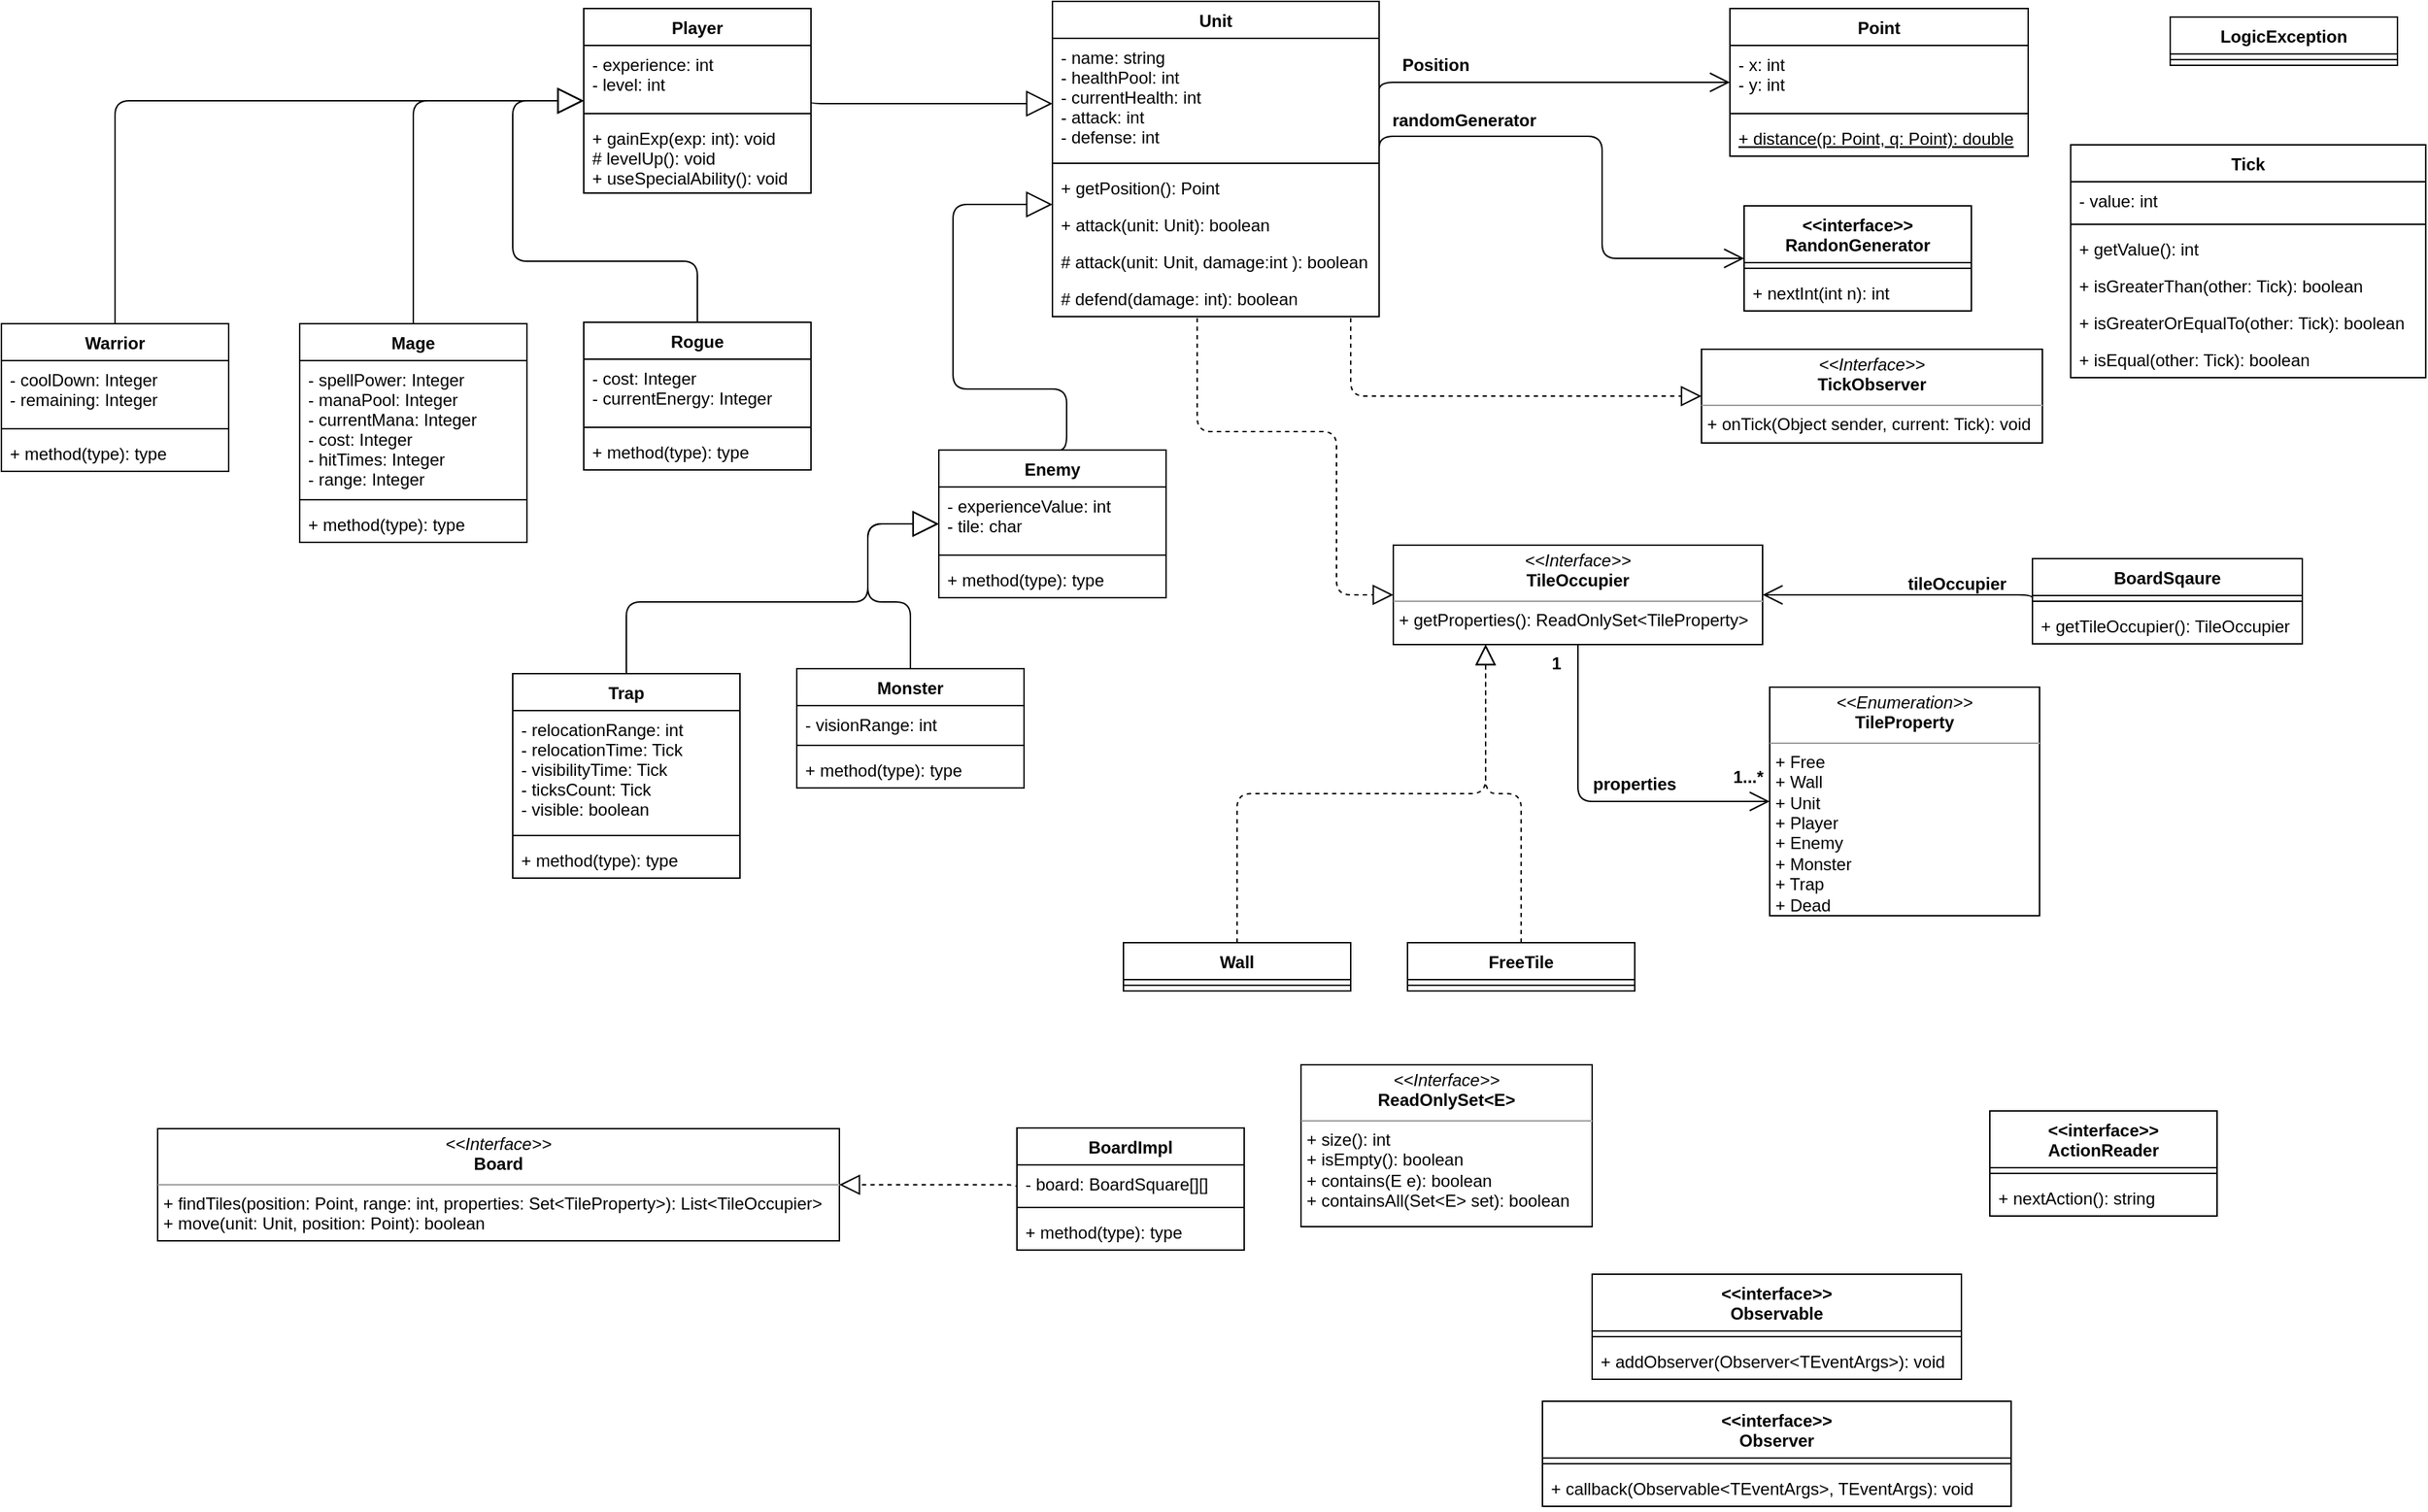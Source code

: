 <mxfile version="10.6.7" type="device"><diagram id="iCFrL1C1Wzxt1T6aI5Oe" name="Page-1"><mxGraphModel dx="1010" dy="501" grid="1" gridSize="10" guides="1" tooltips="1" connect="1" arrows="1" fold="1" page="1" pageScale="1" pageWidth="1654" pageHeight="1169" math="0" shadow="0"><root><mxCell id="0"/><mxCell id="1" parent="0"/><mxCell id="L_ck3ojYHSM4vewzUMP9-1" value="Player" style="swimlane;fontStyle=1;align=center;verticalAlign=top;childLayout=stackLayout;horizontal=1;startSize=26;horizontalStack=0;resizeParent=1;resizeParentMax=0;resizeLast=0;collapsible=1;marginBottom=0;" parent="1" vertex="1"><mxGeometry x="470" y="32" width="160" height="130" as="geometry"/></mxCell><mxCell id="L_ck3ojYHSM4vewzUMP9-2" value="- experience: int&#10;- level: int&#10;" style="text;strokeColor=none;fillColor=none;align=left;verticalAlign=top;spacingLeft=4;spacingRight=4;overflow=hidden;rotatable=0;points=[[0,0.5],[1,0.5]];portConstraint=eastwest;" parent="L_ck3ojYHSM4vewzUMP9-1" vertex="1"><mxGeometry y="26" width="160" height="44" as="geometry"/></mxCell><mxCell id="L_ck3ojYHSM4vewzUMP9-3" value="" style="line;strokeWidth=1;fillColor=none;align=left;verticalAlign=middle;spacingTop=-1;spacingLeft=3;spacingRight=3;rotatable=0;labelPosition=right;points=[];portConstraint=eastwest;" parent="L_ck3ojYHSM4vewzUMP9-1" vertex="1"><mxGeometry y="70" width="160" height="8" as="geometry"/></mxCell><mxCell id="L_ck3ojYHSM4vewzUMP9-4" value="+ gainExp(exp: int): void&#10;# levelUp(): void&#10;+ useSpecialAbility(): void&#10;" style="text;strokeColor=none;fillColor=none;align=left;verticalAlign=top;spacingLeft=4;spacingRight=4;overflow=hidden;rotatable=0;points=[[0,0.5],[1,0.5]];portConstraint=eastwest;" parent="L_ck3ojYHSM4vewzUMP9-1" vertex="1"><mxGeometry y="78" width="160" height="52" as="geometry"/></mxCell><mxCell id="L_ck3ojYHSM4vewzUMP9-5" value="Rogue" style="swimlane;fontStyle=1;align=center;verticalAlign=top;childLayout=stackLayout;horizontal=1;startSize=26;horizontalStack=0;resizeParent=1;resizeParentMax=0;resizeLast=0;collapsible=1;marginBottom=0;" parent="1" vertex="1"><mxGeometry x="470" y="253" width="160" height="104" as="geometry"/></mxCell><mxCell id="L_ck3ojYHSM4vewzUMP9-6" value="- cost: Integer&#10;- currentEnergy: Integer&#10;" style="text;strokeColor=none;fillColor=none;align=left;verticalAlign=top;spacingLeft=4;spacingRight=4;overflow=hidden;rotatable=0;points=[[0,0.5],[1,0.5]];portConstraint=eastwest;" parent="L_ck3ojYHSM4vewzUMP9-5" vertex="1"><mxGeometry y="26" width="160" height="44" as="geometry"/></mxCell><mxCell id="L_ck3ojYHSM4vewzUMP9-7" value="" style="line;strokeWidth=1;fillColor=none;align=left;verticalAlign=middle;spacingTop=-1;spacingLeft=3;spacingRight=3;rotatable=0;labelPosition=right;points=[];portConstraint=eastwest;" parent="L_ck3ojYHSM4vewzUMP9-5" vertex="1"><mxGeometry y="70" width="160" height="8" as="geometry"/></mxCell><mxCell id="L_ck3ojYHSM4vewzUMP9-8" value="+ method(type): type" style="text;strokeColor=none;fillColor=none;align=left;verticalAlign=top;spacingLeft=4;spacingRight=4;overflow=hidden;rotatable=0;points=[[0,0.5],[1,0.5]];portConstraint=eastwest;" parent="L_ck3ojYHSM4vewzUMP9-5" vertex="1"><mxGeometry y="78" width="160" height="26" as="geometry"/></mxCell><mxCell id="L_ck3ojYHSM4vewzUMP9-9" value="Mage" style="swimlane;fontStyle=1;align=center;verticalAlign=top;childLayout=stackLayout;horizontal=1;startSize=26;horizontalStack=0;resizeParent=1;resizeParentMax=0;resizeLast=0;collapsible=1;marginBottom=0;" parent="1" vertex="1"><mxGeometry x="270" y="254" width="160" height="154" as="geometry"/></mxCell><mxCell id="L_ck3ojYHSM4vewzUMP9-10" value="- spellPower: Integer&#10;- manaPool: Integer&#10;- currentMana: Integer&#10;- cost: Integer&#10;- hitTimes: Integer&#10;- range: Integer&#10;" style="text;strokeColor=none;fillColor=none;align=left;verticalAlign=top;spacingLeft=4;spacingRight=4;overflow=hidden;rotatable=0;points=[[0,0.5],[1,0.5]];portConstraint=eastwest;" parent="L_ck3ojYHSM4vewzUMP9-9" vertex="1"><mxGeometry y="26" width="160" height="94" as="geometry"/></mxCell><mxCell id="L_ck3ojYHSM4vewzUMP9-11" value="" style="line;strokeWidth=1;fillColor=none;align=left;verticalAlign=middle;spacingTop=-1;spacingLeft=3;spacingRight=3;rotatable=0;labelPosition=right;points=[];portConstraint=eastwest;" parent="L_ck3ojYHSM4vewzUMP9-9" vertex="1"><mxGeometry y="120" width="160" height="8" as="geometry"/></mxCell><mxCell id="L_ck3ojYHSM4vewzUMP9-12" value="+ method(type): type" style="text;strokeColor=none;fillColor=none;align=left;verticalAlign=top;spacingLeft=4;spacingRight=4;overflow=hidden;rotatable=0;points=[[0,0.5],[1,0.5]];portConstraint=eastwest;" parent="L_ck3ojYHSM4vewzUMP9-9" vertex="1"><mxGeometry y="128" width="160" height="26" as="geometry"/></mxCell><mxCell id="L_ck3ojYHSM4vewzUMP9-13" value="Warrior" style="swimlane;fontStyle=1;align=center;verticalAlign=top;childLayout=stackLayout;horizontal=1;startSize=26;horizontalStack=0;resizeParent=1;resizeParentMax=0;resizeLast=0;collapsible=1;marginBottom=0;" parent="1" vertex="1"><mxGeometry x="60" y="254" width="160" height="104" as="geometry"/></mxCell><mxCell id="L_ck3ojYHSM4vewzUMP9-14" value="- coolDown: Integer&#10;- remaining: Integer&#10;" style="text;strokeColor=none;fillColor=none;align=left;verticalAlign=top;spacingLeft=4;spacingRight=4;overflow=hidden;rotatable=0;points=[[0,0.5],[1,0.5]];portConstraint=eastwest;" parent="L_ck3ojYHSM4vewzUMP9-13" vertex="1"><mxGeometry y="26" width="160" height="44" as="geometry"/></mxCell><mxCell id="L_ck3ojYHSM4vewzUMP9-15" value="" style="line;strokeWidth=1;fillColor=none;align=left;verticalAlign=middle;spacingTop=-1;spacingLeft=3;spacingRight=3;rotatable=0;labelPosition=right;points=[];portConstraint=eastwest;" parent="L_ck3ojYHSM4vewzUMP9-13" vertex="1"><mxGeometry y="70" width="160" height="8" as="geometry"/></mxCell><mxCell id="L_ck3ojYHSM4vewzUMP9-16" value="+ method(type): type" style="text;strokeColor=none;fillColor=none;align=left;verticalAlign=top;spacingLeft=4;spacingRight=4;overflow=hidden;rotatable=0;points=[[0,0.5],[1,0.5]];portConstraint=eastwest;" parent="L_ck3ojYHSM4vewzUMP9-13" vertex="1"><mxGeometry y="78" width="160" height="26" as="geometry"/></mxCell><mxCell id="L_ck3ojYHSM4vewzUMP9-25" value="Enemy" style="swimlane;fontStyle=1;align=center;verticalAlign=top;childLayout=stackLayout;horizontal=1;startSize=26;horizontalStack=0;resizeParent=1;resizeParentMax=0;resizeLast=0;collapsible=1;marginBottom=0;" parent="1" vertex="1"><mxGeometry x="720" y="343" width="160" height="104" as="geometry"/></mxCell><mxCell id="L_ck3ojYHSM4vewzUMP9-26" value="- experienceValue: int&#10;- tile: char&#10;" style="text;strokeColor=none;fillColor=none;align=left;verticalAlign=top;spacingLeft=4;spacingRight=4;overflow=hidden;rotatable=0;points=[[0,0.5],[1,0.5]];portConstraint=eastwest;" parent="L_ck3ojYHSM4vewzUMP9-25" vertex="1"><mxGeometry y="26" width="160" height="44" as="geometry"/></mxCell><mxCell id="L_ck3ojYHSM4vewzUMP9-27" value="" style="line;strokeWidth=1;fillColor=none;align=left;verticalAlign=middle;spacingTop=-1;spacingLeft=3;spacingRight=3;rotatable=0;labelPosition=right;points=[];portConstraint=eastwest;" parent="L_ck3ojYHSM4vewzUMP9-25" vertex="1"><mxGeometry y="70" width="160" height="8" as="geometry"/></mxCell><mxCell id="L_ck3ojYHSM4vewzUMP9-28" value="+ method(type): type" style="text;strokeColor=none;fillColor=none;align=left;verticalAlign=top;spacingLeft=4;spacingRight=4;overflow=hidden;rotatable=0;points=[[0,0.5],[1,0.5]];portConstraint=eastwest;" parent="L_ck3ojYHSM4vewzUMP9-25" vertex="1"><mxGeometry y="78" width="160" height="26" as="geometry"/></mxCell><mxCell id="L_ck3ojYHSM4vewzUMP9-29" value="Trap" style="swimlane;fontStyle=1;align=center;verticalAlign=top;childLayout=stackLayout;horizontal=1;startSize=26;horizontalStack=0;resizeParent=1;resizeParentMax=0;resizeLast=0;collapsible=1;marginBottom=0;" parent="1" vertex="1"><mxGeometry x="420" y="500.5" width="160" height="144" as="geometry"/></mxCell><mxCell id="L_ck3ojYHSM4vewzUMP9-30" value="- relocationRange: int&#10;- relocationTime: Tick&#10;- visibilityTime: Tick&#10;- ticksCount: Tick&#10;- visible: boolean" style="text;strokeColor=none;fillColor=none;align=left;verticalAlign=top;spacingLeft=4;spacingRight=4;overflow=hidden;rotatable=0;points=[[0,0.5],[1,0.5]];portConstraint=eastwest;" parent="L_ck3ojYHSM4vewzUMP9-29" vertex="1"><mxGeometry y="26" width="160" height="84" as="geometry"/></mxCell><mxCell id="L_ck3ojYHSM4vewzUMP9-31" value="" style="line;strokeWidth=1;fillColor=none;align=left;verticalAlign=middle;spacingTop=-1;spacingLeft=3;spacingRight=3;rotatable=0;labelPosition=right;points=[];portConstraint=eastwest;" parent="L_ck3ojYHSM4vewzUMP9-29" vertex="1"><mxGeometry y="110" width="160" height="8" as="geometry"/></mxCell><mxCell id="L_ck3ojYHSM4vewzUMP9-32" value="+ method(type): type" style="text;strokeColor=none;fillColor=none;align=left;verticalAlign=top;spacingLeft=4;spacingRight=4;overflow=hidden;rotatable=0;points=[[0,0.5],[1,0.5]];portConstraint=eastwest;" parent="L_ck3ojYHSM4vewzUMP9-29" vertex="1"><mxGeometry y="118" width="160" height="26" as="geometry"/></mxCell><mxCell id="L_ck3ojYHSM4vewzUMP9-33" value="Monster" style="swimlane;fontStyle=1;align=center;verticalAlign=top;childLayout=stackLayout;horizontal=1;startSize=26;horizontalStack=0;resizeParent=1;resizeParentMax=0;resizeLast=0;collapsible=1;marginBottom=0;" parent="1" vertex="1"><mxGeometry x="620" y="497" width="160" height="84" as="geometry"/></mxCell><mxCell id="L_ck3ojYHSM4vewzUMP9-34" value="- visionRange: int&#10;" style="text;strokeColor=none;fillColor=none;align=left;verticalAlign=top;spacingLeft=4;spacingRight=4;overflow=hidden;rotatable=0;points=[[0,0.5],[1,0.5]];portConstraint=eastwest;" parent="L_ck3ojYHSM4vewzUMP9-33" vertex="1"><mxGeometry y="26" width="160" height="24" as="geometry"/></mxCell><mxCell id="L_ck3ojYHSM4vewzUMP9-35" value="" style="line;strokeWidth=1;fillColor=none;align=left;verticalAlign=middle;spacingTop=-1;spacingLeft=3;spacingRight=3;rotatable=0;labelPosition=right;points=[];portConstraint=eastwest;" parent="L_ck3ojYHSM4vewzUMP9-33" vertex="1"><mxGeometry y="50" width="160" height="8" as="geometry"/></mxCell><mxCell id="L_ck3ojYHSM4vewzUMP9-36" value="+ method(type): type" style="text;strokeColor=none;fillColor=none;align=left;verticalAlign=top;spacingLeft=4;spacingRight=4;overflow=hidden;rotatable=0;points=[[0,0.5],[1,0.5]];portConstraint=eastwest;" parent="L_ck3ojYHSM4vewzUMP9-33" vertex="1"><mxGeometry y="58" width="160" height="26" as="geometry"/></mxCell><mxCell id="L_ck3ojYHSM4vewzUMP9-37" value="Unit" style="swimlane;fontStyle=1;align=center;verticalAlign=top;childLayout=stackLayout;horizontal=1;startSize=26;horizontalStack=0;resizeParent=1;resizeParentMax=0;resizeLast=0;collapsible=1;marginBottom=0;" parent="1" vertex="1"><mxGeometry x="800" y="27" width="230" height="222" as="geometry"/></mxCell><mxCell id="L_ck3ojYHSM4vewzUMP9-38" value="- name: string&#10;- healthPool: int&#10;- currentHealth: int&#10;- attack: int&#10;- defense: int&#10;" style="text;strokeColor=none;fillColor=none;align=left;verticalAlign=top;spacingLeft=4;spacingRight=4;overflow=hidden;rotatable=0;points=[[0,0.5],[1,0.5]];portConstraint=eastwest;" parent="L_ck3ojYHSM4vewzUMP9-37" vertex="1"><mxGeometry y="26" width="230" height="84" as="geometry"/></mxCell><mxCell id="L_ck3ojYHSM4vewzUMP9-39" value="" style="line;strokeWidth=1;fillColor=none;align=left;verticalAlign=middle;spacingTop=-1;spacingLeft=3;spacingRight=3;rotatable=0;labelPosition=right;points=[];portConstraint=eastwest;" parent="L_ck3ojYHSM4vewzUMP9-37" vertex="1"><mxGeometry y="110" width="230" height="8" as="geometry"/></mxCell><mxCell id="kSLWOauG2g6fapPsKJv9-48" value="+ getPosition(): Point" style="text;strokeColor=none;fillColor=none;align=left;verticalAlign=top;spacingLeft=4;spacingRight=4;overflow=hidden;rotatable=0;points=[[0,0.5],[1,0.5]];portConstraint=eastwest;" parent="L_ck3ojYHSM4vewzUMP9-37" vertex="1"><mxGeometry y="118" width="230" height="26" as="geometry"/></mxCell><mxCell id="L_ck3ojYHSM4vewzUMP9-40" value="+ attack(unit: Unit): boolean" style="text;strokeColor=none;fillColor=none;align=left;verticalAlign=top;spacingLeft=4;spacingRight=4;overflow=hidden;rotatable=0;points=[[0,0.5],[1,0.5]];portConstraint=eastwest;" parent="L_ck3ojYHSM4vewzUMP9-37" vertex="1"><mxGeometry y="144" width="230" height="26" as="geometry"/></mxCell><mxCell id="XB2qh1OJG_jIQvXN64Dg-1" value="# attack(unit: Unit, damage:int ): boolean" style="text;strokeColor=none;fillColor=none;align=left;verticalAlign=top;spacingLeft=4;spacingRight=4;overflow=hidden;rotatable=0;points=[[0,0.5],[1,0.5]];portConstraint=eastwest;" vertex="1" parent="L_ck3ojYHSM4vewzUMP9-37"><mxGeometry y="170" width="230" height="26" as="geometry"/></mxCell><mxCell id="kSLWOauG2g6fapPsKJv9-49" value="# defend(damage: int): boolean" style="text;strokeColor=none;fillColor=none;align=left;verticalAlign=top;spacingLeft=4;spacingRight=4;overflow=hidden;rotatable=0;points=[[0,0.5],[1,0.5]];portConstraint=eastwest;" parent="L_ck3ojYHSM4vewzUMP9-37" vertex="1"><mxGeometry y="196" width="230" height="26" as="geometry"/></mxCell><mxCell id="L_ck3ojYHSM4vewzUMP9-41" value="Tick" style="swimlane;fontStyle=1;align=center;verticalAlign=top;childLayout=stackLayout;horizontal=1;startSize=26;horizontalStack=0;resizeParent=1;resizeParentMax=0;resizeLast=0;collapsible=1;marginBottom=0;" parent="1" vertex="1"><mxGeometry x="1516.9" y="128" width="250" height="164" as="geometry"/></mxCell><mxCell id="L_ck3ojYHSM4vewzUMP9-42" value="- value: int" style="text;strokeColor=none;fillColor=none;align=left;verticalAlign=top;spacingLeft=4;spacingRight=4;overflow=hidden;rotatable=0;points=[[0,0.5],[1,0.5]];portConstraint=eastwest;" parent="L_ck3ojYHSM4vewzUMP9-41" vertex="1"><mxGeometry y="26" width="250" height="26" as="geometry"/></mxCell><mxCell id="L_ck3ojYHSM4vewzUMP9-43" value="" style="line;strokeWidth=1;fillColor=none;align=left;verticalAlign=middle;spacingTop=-1;spacingLeft=3;spacingRight=3;rotatable=0;labelPosition=right;points=[];portConstraint=eastwest;" parent="L_ck3ojYHSM4vewzUMP9-41" vertex="1"><mxGeometry y="52" width="250" height="8" as="geometry"/></mxCell><mxCell id="L_ck3ojYHSM4vewzUMP9-44" value="+ getValue(): int" style="text;strokeColor=none;fillColor=none;align=left;verticalAlign=top;spacingLeft=4;spacingRight=4;overflow=hidden;rotatable=0;points=[[0,0.5],[1,0.5]];portConstraint=eastwest;" parent="L_ck3ojYHSM4vewzUMP9-41" vertex="1"><mxGeometry y="60" width="250" height="26" as="geometry"/></mxCell><mxCell id="kSLWOauG2g6fapPsKJv9-45" value="+ isGreaterThan(other: Tick): boolean&#10;" style="text;strokeColor=none;fillColor=none;align=left;verticalAlign=top;spacingLeft=4;spacingRight=4;overflow=hidden;rotatable=0;points=[[0,0.5],[1,0.5]];portConstraint=eastwest;" parent="L_ck3ojYHSM4vewzUMP9-41" vertex="1"><mxGeometry y="86" width="250" height="26" as="geometry"/></mxCell><mxCell id="kSLWOauG2g6fapPsKJv9-43" value="+ isGreaterOrEqualTo(other: Tick): boolean&#10;" style="text;strokeColor=none;fillColor=none;align=left;verticalAlign=top;spacingLeft=4;spacingRight=4;overflow=hidden;rotatable=0;points=[[0,0.5],[1,0.5]];portConstraint=eastwest;" parent="L_ck3ojYHSM4vewzUMP9-41" vertex="1"><mxGeometry y="112" width="250" height="26" as="geometry"/></mxCell><mxCell id="kSLWOauG2g6fapPsKJv9-44" value="+ isEqual(other: Tick): boolean&#10;" style="text;strokeColor=none;fillColor=none;align=left;verticalAlign=top;spacingLeft=4;spacingRight=4;overflow=hidden;rotatable=0;points=[[0,0.5],[1,0.5]];portConstraint=eastwest;" parent="L_ck3ojYHSM4vewzUMP9-41" vertex="1"><mxGeometry y="138" width="250" height="26" as="geometry"/></mxCell><mxCell id="L_ck3ojYHSM4vewzUMP9-45" value="Point" style="swimlane;fontStyle=1;align=center;verticalAlign=top;childLayout=stackLayout;horizontal=1;startSize=26;horizontalStack=0;resizeParent=1;resizeParentMax=0;resizeLast=0;collapsible=1;marginBottom=0;" parent="1" vertex="1"><mxGeometry x="1277" y="32" width="210" height="104" as="geometry"/></mxCell><mxCell id="L_ck3ojYHSM4vewzUMP9-46" value="- x: int&#10;- y: int&#10;" style="text;strokeColor=none;fillColor=none;align=left;verticalAlign=top;spacingLeft=4;spacingRight=4;overflow=hidden;rotatable=0;points=[[0,0.5],[1,0.5]];portConstraint=eastwest;" parent="L_ck3ojYHSM4vewzUMP9-45" vertex="1"><mxGeometry y="26" width="210" height="44" as="geometry"/></mxCell><mxCell id="L_ck3ojYHSM4vewzUMP9-47" value="" style="line;strokeWidth=1;fillColor=none;align=left;verticalAlign=middle;spacingTop=-1;spacingLeft=3;spacingRight=3;rotatable=0;labelPosition=right;points=[];portConstraint=eastwest;" parent="L_ck3ojYHSM4vewzUMP9-45" vertex="1"><mxGeometry y="70" width="210" height="8" as="geometry"/></mxCell><mxCell id="L_ck3ojYHSM4vewzUMP9-48" value="+ distance(p: Point, q: Point): double&#10;" style="text;strokeColor=none;fillColor=none;align=left;verticalAlign=top;spacingLeft=4;spacingRight=4;overflow=hidden;rotatable=0;points=[[0,0.5],[1,0.5]];portConstraint=eastwest;fontStyle=4" parent="L_ck3ojYHSM4vewzUMP9-45" vertex="1"><mxGeometry y="78" width="210" height="26" as="geometry"/></mxCell><mxCell id="L_ck3ojYHSM4vewzUMP9-52" value="&lt;&lt;interface&gt;&gt;&#10;ActionReader" style="swimlane;fontStyle=1;align=center;verticalAlign=top;childLayout=stackLayout;horizontal=1;startSize=40;horizontalStack=0;resizeParent=1;resizeParentMax=0;resizeLast=0;collapsible=1;marginBottom=0;" parent="1" vertex="1"><mxGeometry x="1460" y="808.5" width="160" height="74" as="geometry"/></mxCell><mxCell id="L_ck3ojYHSM4vewzUMP9-54" value="" style="line;strokeWidth=1;fillColor=none;align=left;verticalAlign=middle;spacingTop=-1;spacingLeft=3;spacingRight=3;rotatable=0;labelPosition=right;points=[];portConstraint=eastwest;" parent="L_ck3ojYHSM4vewzUMP9-52" vertex="1"><mxGeometry y="40" width="160" height="8" as="geometry"/></mxCell><mxCell id="L_ck3ojYHSM4vewzUMP9-55" value="+ nextAction(): string" style="text;strokeColor=none;fillColor=none;align=left;verticalAlign=top;spacingLeft=4;spacingRight=4;overflow=hidden;rotatable=0;points=[[0,0.5],[1,0.5]];portConstraint=eastwest;" parent="L_ck3ojYHSM4vewzUMP9-52" vertex="1"><mxGeometry y="48" width="160" height="26" as="geometry"/></mxCell><mxCell id="L_ck3ojYHSM4vewzUMP9-56" value="&lt;&lt;interface&gt;&gt;&#10;Observable" style="swimlane;fontStyle=1;align=center;verticalAlign=top;childLayout=stackLayout;horizontal=1;startSize=40;horizontalStack=0;resizeParent=1;resizeParentMax=0;resizeLast=0;collapsible=1;marginBottom=0;" parent="1" vertex="1"><mxGeometry x="1180" y="923.5" width="260" height="74" as="geometry"/></mxCell><mxCell id="L_ck3ojYHSM4vewzUMP9-58" value="" style="line;strokeWidth=1;fillColor=none;align=left;verticalAlign=middle;spacingTop=-1;spacingLeft=3;spacingRight=3;rotatable=0;labelPosition=right;points=[];portConstraint=eastwest;" parent="L_ck3ojYHSM4vewzUMP9-56" vertex="1"><mxGeometry y="40" width="260" height="8" as="geometry"/></mxCell><mxCell id="L_ck3ojYHSM4vewzUMP9-59" value="+ addObserver(Observer&lt;TEventArgs&gt;): void" style="text;strokeColor=none;fillColor=none;align=left;verticalAlign=top;spacingLeft=4;spacingRight=4;overflow=hidden;rotatable=0;points=[[0,0.5],[1,0.5]];portConstraint=eastwest;" parent="L_ck3ojYHSM4vewzUMP9-56" vertex="1"><mxGeometry y="48" width="260" height="26" as="geometry"/></mxCell><mxCell id="L_ck3ojYHSM4vewzUMP9-60" value="&lt;&lt;interface&gt;&gt;&#10;Observer" style="swimlane;fontStyle=1;align=center;verticalAlign=top;childLayout=stackLayout;horizontal=1;startSize=40;horizontalStack=0;resizeParent=1;resizeParentMax=0;resizeLast=0;collapsible=1;marginBottom=0;" parent="1" vertex="1"><mxGeometry x="1145" y="1013" width="330" height="74" as="geometry"/></mxCell><mxCell id="L_ck3ojYHSM4vewzUMP9-62" value="" style="line;strokeWidth=1;fillColor=none;align=left;verticalAlign=middle;spacingTop=-1;spacingLeft=3;spacingRight=3;rotatable=0;labelPosition=right;points=[];portConstraint=eastwest;" parent="L_ck3ojYHSM4vewzUMP9-60" vertex="1"><mxGeometry y="40" width="330" height="8" as="geometry"/></mxCell><mxCell id="L_ck3ojYHSM4vewzUMP9-63" value="+ callback(Observable&lt;TEventArgs&gt;, TEventArgs): void" style="text;strokeColor=none;fillColor=none;align=left;verticalAlign=top;spacingLeft=4;spacingRight=4;overflow=hidden;rotatable=0;points=[[0,0.5],[1,0.5]];portConstraint=eastwest;" parent="L_ck3ojYHSM4vewzUMP9-60" vertex="1"><mxGeometry y="48" width="330" height="26" as="geometry"/></mxCell><mxCell id="L_ck3ojYHSM4vewzUMP9-64" value="&lt;&lt;interface&gt;&gt;&#10;RandonGenerator" style="swimlane;fontStyle=1;align=center;verticalAlign=top;childLayout=stackLayout;horizontal=1;startSize=40;horizontalStack=0;resizeParent=1;resizeParentMax=0;resizeLast=0;collapsible=1;marginBottom=0;" parent="1" vertex="1"><mxGeometry x="1287" y="171" width="160" height="74" as="geometry"/></mxCell><mxCell id="L_ck3ojYHSM4vewzUMP9-66" value="" style="line;strokeWidth=1;fillColor=none;align=left;verticalAlign=middle;spacingTop=-1;spacingLeft=3;spacingRight=3;rotatable=0;labelPosition=right;points=[];portConstraint=eastwest;" parent="L_ck3ojYHSM4vewzUMP9-64" vertex="1"><mxGeometry y="40" width="160" height="8" as="geometry"/></mxCell><mxCell id="L_ck3ojYHSM4vewzUMP9-67" value="+ nextInt(int n): int" style="text;strokeColor=none;fillColor=none;align=left;verticalAlign=top;spacingLeft=4;spacingRight=4;overflow=hidden;rotatable=0;points=[[0,0.5],[1,0.5]];portConstraint=eastwest;" parent="L_ck3ojYHSM4vewzUMP9-64" vertex="1"><mxGeometry y="48" width="160" height="26" as="geometry"/></mxCell><mxCell id="kSLWOauG2g6fapPsKJv9-2" value="Position" style="text;align=center;fontStyle=1;verticalAlign=middle;spacingLeft=3;spacingRight=3;strokeColor=none;rotatable=0;points=[[0,0.5],[1,0.5]];portConstraint=eastwest;" parent="1" vertex="1"><mxGeometry x="1030" y="58" width="80" height="26" as="geometry"/></mxCell><mxCell id="kSLWOauG2g6fapPsKJv9-4" value="randomGenerator" style="text;align=center;fontStyle=1;verticalAlign=middle;spacingLeft=3;spacingRight=3;strokeColor=none;rotatable=0;points=[[0,0.5],[1,0.5]];portConstraint=eastwest;" parent="1" vertex="1"><mxGeometry x="1035" y="97" width="110" height="26" as="geometry"/></mxCell><mxCell id="kSLWOauG2g6fapPsKJv9-6" value="&lt;p style=&quot;margin: 0px ; margin-top: 4px ; text-align: center&quot;&gt;&lt;i&gt;&amp;lt;&amp;lt;Interface&amp;gt;&amp;gt;&lt;/i&gt;&lt;br&gt;&lt;b&gt;TickObserver&lt;/b&gt;&lt;/p&gt;&lt;hr size=&quot;1&quot;&gt;&lt;p style=&quot;margin: 0px ; margin-left: 4px&quot;&gt;+ onTick(Object sender, current: Tick): void&lt;/p&gt;" style="verticalAlign=top;align=left;overflow=fill;fontSize=12;fontFamily=Helvetica;html=1;" parent="1" vertex="1"><mxGeometry x="1257" y="272" width="240" height="66" as="geometry"/></mxCell><mxCell id="kSLWOauG2g6fapPsKJv9-7" value="LogicException" style="swimlane;fontStyle=1;align=center;verticalAlign=top;childLayout=stackLayout;horizontal=1;startSize=26;horizontalStack=0;resizeParent=1;resizeParentMax=0;resizeLast=0;collapsible=1;marginBottom=0;" parent="1" vertex="1"><mxGeometry x="1587" y="38" width="160" height="34" as="geometry"/></mxCell><mxCell id="kSLWOauG2g6fapPsKJv9-9" value="" style="line;strokeWidth=1;fillColor=none;align=left;verticalAlign=middle;spacingTop=-1;spacingLeft=3;spacingRight=3;rotatable=0;labelPosition=right;points=[];portConstraint=eastwest;" parent="kSLWOauG2g6fapPsKJv9-7" vertex="1"><mxGeometry y="26" width="160" height="8" as="geometry"/></mxCell><mxCell id="kSLWOauG2g6fapPsKJv9-24" value="" style="endArrow=open;endFill=1;endSize=12;html=1;entryX=0;entryY=0.5;entryDx=0;entryDy=0;edgeStyle=orthogonalEdgeStyle;exitX=1;exitY=0.5;exitDx=0;exitDy=0;" parent="1" source="L_ck3ojYHSM4vewzUMP9-38" target="L_ck3ojYHSM4vewzUMP9-45" edge="1"><mxGeometry width="160" relative="1" as="geometry"><mxPoint x="1050" y="84" as="sourcePoint"/><mxPoint x="1267" y="92" as="targetPoint"/><Array as="points"><mxPoint x="1030" y="84"/></Array></mxGeometry></mxCell><mxCell id="kSLWOauG2g6fapPsKJv9-25" value="" style="endArrow=open;endFill=1;endSize=12;html=1;entryX=0;entryY=0.5;entryDx=0;entryDy=0;edgeStyle=orthogonalEdgeStyle;exitX=1;exitY=0.5;exitDx=0;exitDy=0;" parent="1" source="L_ck3ojYHSM4vewzUMP9-37" target="L_ck3ojYHSM4vewzUMP9-64" edge="1"><mxGeometry width="160" relative="1" as="geometry"><mxPoint x="1080" y="120" as="sourcePoint"/><mxPoint x="1297" y="132" as="targetPoint"/><Array as="points"><mxPoint x="1030" y="122"/><mxPoint x="1187" y="122"/><mxPoint x="1187" y="208"/></Array></mxGeometry></mxCell><mxCell id="kSLWOauG2g6fapPsKJv9-28" value="" style="endArrow=block;endSize=16;endFill=0;html=1;exitX=1;exitY=0.5;exitDx=0;exitDy=0;edgeStyle=orthogonalEdgeStyle;" parent="1" source="L_ck3ojYHSM4vewzUMP9-1" edge="1"><mxGeometry width="160" relative="1" as="geometry"><mxPoint x="660" y="118" as="sourcePoint"/><mxPoint x="800" y="99" as="targetPoint"/><Array as="points"><mxPoint x="630" y="99"/></Array></mxGeometry></mxCell><mxCell id="kSLWOauG2g6fapPsKJv9-34" value="" style="endArrow=block;endSize=16;endFill=0;html=1;entryX=0;entryY=0.5;entryDx=0;entryDy=0;exitX=0.5;exitY=0;exitDx=0;exitDy=0;edgeStyle=orthogonalEdgeStyle;" parent="1" source="L_ck3ojYHSM4vewzUMP9-13" target="L_ck3ojYHSM4vewzUMP9-1" edge="1"><mxGeometry width="160" relative="1" as="geometry"><mxPoint x="290" y="170" as="sourcePoint"/><mxPoint x="450" y="170" as="targetPoint"/></mxGeometry></mxCell><mxCell id="kSLWOauG2g6fapPsKJv9-35" value="" style="endArrow=block;endSize=16;endFill=0;html=1;entryX=0;entryY=0.5;entryDx=0;entryDy=0;exitX=0.5;exitY=0;exitDx=0;exitDy=0;edgeStyle=orthogonalEdgeStyle;" parent="1" source="L_ck3ojYHSM4vewzUMP9-9" target="L_ck3ojYHSM4vewzUMP9-1" edge="1"><mxGeometry x="0.021" y="10" width="160" relative="1" as="geometry"><mxPoint x="230" y="200" as="sourcePoint"/><mxPoint x="390" y="200" as="targetPoint"/><mxPoint as="offset"/></mxGeometry></mxCell><mxCell id="kSLWOauG2g6fapPsKJv9-36" value="" style="endArrow=block;endSize=16;endFill=0;html=1;entryX=0;entryY=0.5;entryDx=0;entryDy=0;exitX=0.5;exitY=0;exitDx=0;exitDy=0;edgeStyle=orthogonalEdgeStyle;" parent="1" source="L_ck3ojYHSM4vewzUMP9-5" target="L_ck3ojYHSM4vewzUMP9-1" edge="1"><mxGeometry width="160" relative="1" as="geometry"><mxPoint x="380" y="210" as="sourcePoint"/><mxPoint x="540" y="210" as="targetPoint"/><Array as="points"><mxPoint x="550" y="210"/><mxPoint x="420" y="210"/><mxPoint x="420" y="97"/></Array></mxGeometry></mxCell><mxCell id="kSLWOauG2g6fapPsKJv9-37" value="" style="endArrow=block;endSize=16;endFill=0;html=1;exitX=0.5;exitY=0;exitDx=0;exitDy=0;edgeStyle=orthogonalEdgeStyle;" parent="1" source="L_ck3ojYHSM4vewzUMP9-25" edge="1"><mxGeometry width="160" relative="1" as="geometry"><mxPoint x="650" y="430" as="sourcePoint"/><mxPoint x="800" y="170" as="targetPoint"/><Array as="points"><mxPoint x="810" y="343"/><mxPoint x="810" y="300"/><mxPoint x="730" y="300"/><mxPoint x="730" y="170"/><mxPoint x="800" y="170"/></Array></mxGeometry></mxCell><mxCell id="kSLWOauG2g6fapPsKJv9-38" value="" style="endArrow=block;endSize=16;endFill=0;html=1;entryX=0;entryY=0.5;entryDx=0;entryDy=0;exitX=0.5;exitY=0;exitDx=0;exitDy=0;edgeStyle=orthogonalEdgeStyle;" parent="1" source="L_ck3ojYHSM4vewzUMP9-29" target="L_ck3ojYHSM4vewzUMP9-25" edge="1"><mxGeometry width="160" relative="1" as="geometry"><mxPoint x="490" y="617" as="sourcePoint"/><mxPoint x="650" y="617" as="targetPoint"/><Array as="points"><mxPoint x="500" y="450"/><mxPoint x="670" y="450"/><mxPoint x="670" y="395"/></Array></mxGeometry></mxCell><mxCell id="kSLWOauG2g6fapPsKJv9-39" value="" style="endArrow=block;endSize=16;endFill=0;html=1;entryX=0;entryY=0.5;entryDx=0;entryDy=0;exitX=0.5;exitY=0;exitDx=0;exitDy=0;edgeStyle=orthogonalEdgeStyle;" parent="1" source="L_ck3ojYHSM4vewzUMP9-33" target="L_ck3ojYHSM4vewzUMP9-25" edge="1"><mxGeometry width="160" relative="1" as="geometry"><mxPoint x="570" y="657" as="sourcePoint"/><mxPoint x="730" y="657" as="targetPoint"/><Array as="points"><mxPoint x="700" y="450"/><mxPoint x="670" y="450"/><mxPoint x="670" y="395"/></Array></mxGeometry></mxCell><mxCell id="kSLWOauG2g6fapPsKJv9-47" value="" style="endArrow=block;dashed=1;endFill=0;endSize=12;html=1;entryX=0;entryY=0.5;entryDx=0;entryDy=0;edgeStyle=orthogonalEdgeStyle;exitX=0.913;exitY=1.038;exitDx=0;exitDy=0;exitPerimeter=0;" parent="1" source="kSLWOauG2g6fapPsKJv9-49" target="kSLWOauG2g6fapPsKJv9-6" edge="1"><mxGeometry width="160" relative="1" as="geometry"><mxPoint x="1060" y="241" as="sourcePoint"/><mxPoint x="1277" y="312" as="targetPoint"/><Array as="points"><mxPoint x="1010" y="305"/></Array></mxGeometry></mxCell><mxCell id="aiRTyhuSX5cm3T_qfBVd-1" value="BoardImpl" style="swimlane;fontStyle=1;align=center;verticalAlign=top;childLayout=stackLayout;horizontal=1;startSize=26;horizontalStack=0;resizeParent=1;resizeParentMax=0;resizeLast=0;collapsible=1;marginBottom=0;" parent="1" vertex="1"><mxGeometry x="775" y="820.5" width="160" height="86" as="geometry"/></mxCell><mxCell id="aiRTyhuSX5cm3T_qfBVd-2" value="- board: BoardSquare[][]" style="text;strokeColor=none;fillColor=none;align=left;verticalAlign=top;spacingLeft=4;spacingRight=4;overflow=hidden;rotatable=0;points=[[0,0.5],[1,0.5]];portConstraint=eastwest;" parent="aiRTyhuSX5cm3T_qfBVd-1" vertex="1"><mxGeometry y="26" width="160" height="26" as="geometry"/></mxCell><mxCell id="aiRTyhuSX5cm3T_qfBVd-3" value="" style="line;strokeWidth=1;fillColor=none;align=left;verticalAlign=middle;spacingTop=-1;spacingLeft=3;spacingRight=3;rotatable=0;labelPosition=right;points=[];portConstraint=eastwest;" parent="aiRTyhuSX5cm3T_qfBVd-1" vertex="1"><mxGeometry y="52" width="160" height="8" as="geometry"/></mxCell><mxCell id="aiRTyhuSX5cm3T_qfBVd-4" value="+ method(type): type" style="text;strokeColor=none;fillColor=none;align=left;verticalAlign=top;spacingLeft=4;spacingRight=4;overflow=hidden;rotatable=0;points=[[0,0.5],[1,0.5]];portConstraint=eastwest;" parent="aiRTyhuSX5cm3T_qfBVd-1" vertex="1"><mxGeometry y="60" width="160" height="26" as="geometry"/></mxCell><mxCell id="aiRTyhuSX5cm3T_qfBVd-5" value="&lt;p style=&quot;margin: 0px ; margin-top: 4px ; text-align: center&quot;&gt;&lt;i&gt;&amp;lt;&amp;lt;Interface&amp;gt;&amp;gt;&lt;/i&gt;&lt;br&gt;&lt;b&gt;Board&lt;/b&gt;&lt;/p&gt;&lt;hr size=&quot;1&quot;&gt;&lt;p style=&quot;margin: 0px ; margin-left: 4px&quot;&gt;+ findTiles(position: Point, range: int, properties: Set&amp;lt;TileProperty&amp;gt;): List&amp;lt;TileOccupier&amp;gt;&lt;/p&gt;&lt;p style=&quot;margin: 0px ; margin-left: 4px&quot;&gt;+ move(unit: Unit, position: Point): boolean&lt;/p&gt;" style="verticalAlign=top;align=left;overflow=fill;fontSize=12;fontFamily=Helvetica;html=1;" parent="1" vertex="1"><mxGeometry x="170" y="821" width="480" height="79" as="geometry"/></mxCell><mxCell id="aiRTyhuSX5cm3T_qfBVd-11" value="&lt;p style=&quot;margin: 0px ; margin-top: 4px ; text-align: center&quot;&gt;&lt;i&gt;&amp;lt;&amp;lt;Enumeration&amp;gt;&amp;gt;&lt;/i&gt;&lt;br&gt;&lt;b&gt;TileProperty&lt;/b&gt;&lt;/p&gt;&lt;hr size=&quot;1&quot;&gt;&lt;p style=&quot;margin: 0px ; margin-left: 4px&quot;&gt;+ Free&lt;/p&gt;&lt;p style=&quot;margin: 0px ; margin-left: 4px&quot;&gt;+ Wall&lt;/p&gt;&lt;p style=&quot;margin: 0px ; margin-left: 4px&quot;&gt;+ Unit&lt;/p&gt;&lt;p style=&quot;margin: 0px ; margin-left: 4px&quot;&gt;+ Player&lt;/p&gt;&lt;p style=&quot;margin: 0px ; margin-left: 4px&quot;&gt;+ Enemy&lt;/p&gt;&lt;p style=&quot;margin: 0px ; margin-left: 4px&quot;&gt;+ Monster&lt;/p&gt;&lt;p style=&quot;margin: 0px ; margin-left: 4px&quot;&gt;+ Trap&lt;/p&gt;&lt;p style=&quot;margin: 0px ; margin-left: 4px&quot;&gt;+ Dead&lt;/p&gt;" style="verticalAlign=top;align=left;overflow=fill;fontSize=12;fontFamily=Helvetica;html=1;" parent="1" vertex="1"><mxGeometry x="1305" y="510" width="190" height="161" as="geometry"/></mxCell><mxCell id="aiRTyhuSX5cm3T_qfBVd-12" value="&lt;p style=&quot;margin: 0px ; margin-top: 4px ; text-align: center&quot;&gt;&lt;i&gt;&amp;lt;&amp;lt;Interface&amp;gt;&amp;gt;&lt;/i&gt;&lt;br&gt;&lt;b&gt;TileOccupier&lt;/b&gt;&lt;/p&gt;&lt;hr size=&quot;1&quot;&gt;&lt;p style=&quot;margin: 0px ; margin-left: 4px&quot;&gt;+ getProperties(): ReadOnlySet&amp;lt;TileProperty&amp;gt;&lt;/p&gt;" style="verticalAlign=top;align=left;overflow=fill;fontSize=12;fontFamily=Helvetica;html=1;" parent="1" vertex="1"><mxGeometry x="1040" y="410" width="260" height="70" as="geometry"/></mxCell><mxCell id="aiRTyhuSX5cm3T_qfBVd-13" value="BoardSqaure" style="swimlane;fontStyle=1;align=center;verticalAlign=top;childLayout=stackLayout;horizontal=1;startSize=26;horizontalStack=0;resizeParent=1;resizeParentMax=0;resizeLast=0;collapsible=1;marginBottom=0;" parent="1" vertex="1"><mxGeometry x="1490" y="419.5" width="190" height="60" as="geometry"/></mxCell><mxCell id="aiRTyhuSX5cm3T_qfBVd-15" value="" style="line;strokeWidth=1;fillColor=none;align=left;verticalAlign=middle;spacingTop=-1;spacingLeft=3;spacingRight=3;rotatable=0;labelPosition=right;points=[];portConstraint=eastwest;" parent="aiRTyhuSX5cm3T_qfBVd-13" vertex="1"><mxGeometry y="26" width="190" height="8" as="geometry"/></mxCell><mxCell id="aiRTyhuSX5cm3T_qfBVd-16" value="+ getTileOccupier(): TileOccupier" style="text;strokeColor=none;fillColor=none;align=left;verticalAlign=top;spacingLeft=4;spacingRight=4;overflow=hidden;rotatable=0;points=[[0,0.5],[1,0.5]];portConstraint=eastwest;" parent="aiRTyhuSX5cm3T_qfBVd-13" vertex="1"><mxGeometry y="34" width="190" height="26" as="geometry"/></mxCell><mxCell id="aiRTyhuSX5cm3T_qfBVd-17" value="" style="endArrow=open;endFill=1;endSize=12;html=1;entryX=1;entryY=0.5;entryDx=0;entryDy=0;exitX=0;exitY=0.5;exitDx=0;exitDy=0;edgeStyle=orthogonalEdgeStyle;" parent="1" source="aiRTyhuSX5cm3T_qfBVd-13" target="aiRTyhuSX5cm3T_qfBVd-12" edge="1"><mxGeometry width="160" relative="1" as="geometry"><mxPoint x="1290" y="449.5" as="sourcePoint"/><mxPoint x="1390" y="449.5" as="targetPoint"/><Array as="points"><mxPoint x="1490" y="445"/></Array></mxGeometry></mxCell><mxCell id="aiRTyhuSX5cm3T_qfBVd-18" value="tileOccupier" style="text;align=center;fontStyle=1;verticalAlign=middle;spacingLeft=3;spacingRight=3;strokeColor=none;rotatable=0;points=[[0,0.5],[1,0.5]];portConstraint=eastwest;" parent="1" vertex="1"><mxGeometry x="1397" y="423.5" width="80" height="26" as="geometry"/></mxCell><mxCell id="aiRTyhuSX5cm3T_qfBVd-19" value="" style="endArrow=open;endFill=1;endSize=12;html=1;entryX=0;entryY=0.5;entryDx=0;entryDy=0;exitX=0.5;exitY=1;exitDx=0;exitDy=0;edgeStyle=orthogonalEdgeStyle;" parent="1" source="aiRTyhuSX5cm3T_qfBVd-12" target="aiRTyhuSX5cm3T_qfBVd-11" edge="1"><mxGeometry width="160" relative="1" as="geometry"><mxPoint x="1080" y="569.5" as="sourcePoint"/><mxPoint x="1240" y="569.5" as="targetPoint"/></mxGeometry></mxCell><mxCell id="aiRTyhuSX5cm3T_qfBVd-20" value="properties" style="text;align=center;fontStyle=1;verticalAlign=middle;spacingLeft=3;spacingRight=3;strokeColor=none;rotatable=0;points=[[0,0.5],[1,0.5]];portConstraint=eastwest;" parent="1" vertex="1"><mxGeometry x="1170" y="564.5" width="80" height="26" as="geometry"/></mxCell><mxCell id="aiRTyhuSX5cm3T_qfBVd-21" value="1...*" style="text;align=center;fontStyle=1;verticalAlign=middle;spacingLeft=3;spacingRight=3;strokeColor=none;rotatable=0;points=[[0,0.5],[1,0.5]];portConstraint=eastwest;" parent="1" vertex="1"><mxGeometry x="1275" y="559.5" width="30" height="26" as="geometry"/></mxCell><mxCell id="aiRTyhuSX5cm3T_qfBVd-22" value="1" style="text;align=center;fontStyle=1;verticalAlign=middle;spacingLeft=3;spacingRight=3;strokeColor=none;rotatable=0;points=[[0,0.5],[1,0.5]];portConstraint=eastwest;" parent="1" vertex="1"><mxGeometry x="1145" y="479.5" width="20" height="26" as="geometry"/></mxCell><mxCell id="aiRTyhuSX5cm3T_qfBVd-26" value="" style="endArrow=block;dashed=1;endFill=0;endSize=12;html=1;entryX=1;entryY=0.5;entryDx=0;entryDy=0;exitX=0;exitY=0.5;exitDx=0;exitDy=0;edgeStyle=orthogonalEdgeStyle;" parent="1" source="aiRTyhuSX5cm3T_qfBVd-1" target="aiRTyhuSX5cm3T_qfBVd-5" edge="1"><mxGeometry width="160" relative="1" as="geometry"><mxPoint x="850" y="620" as="sourcePoint"/><mxPoint x="1010" y="620" as="targetPoint"/><Array as="points"><mxPoint x="775" y="861"/></Array></mxGeometry></mxCell><mxCell id="aiRTyhuSX5cm3T_qfBVd-31" value="" style="endArrow=block;dashed=1;endFill=0;endSize=12;html=1;exitX=0.443;exitY=1.038;exitDx=0;exitDy=0;exitPerimeter=0;entryX=0;entryY=0.5;entryDx=0;entryDy=0;edgeStyle=orthogonalEdgeStyle;" parent="1" source="kSLWOauG2g6fapPsKJv9-49" target="aiRTyhuSX5cm3T_qfBVd-12" edge="1"><mxGeometry width="160" relative="1" as="geometry"><mxPoint x="860" y="290" as="sourcePoint"/><mxPoint x="1020" y="290" as="targetPoint"/><Array as="points"><mxPoint x="902" y="330"/><mxPoint x="1000" y="330"/><mxPoint x="1000" y="445"/></Array></mxGeometry></mxCell><mxCell id="aiRTyhuSX5cm3T_qfBVd-34" value="Wall" style="swimlane;fontStyle=1;align=center;verticalAlign=top;childLayout=stackLayout;horizontal=1;startSize=26;horizontalStack=0;resizeParent=1;resizeParentMax=0;resizeLast=0;collapsible=1;marginBottom=0;" parent="1" vertex="1"><mxGeometry x="850" y="690" width="160" height="34" as="geometry"/></mxCell><mxCell id="aiRTyhuSX5cm3T_qfBVd-36" value="" style="line;strokeWidth=1;fillColor=none;align=left;verticalAlign=middle;spacingTop=-1;spacingLeft=3;spacingRight=3;rotatable=0;labelPosition=right;points=[];portConstraint=eastwest;" parent="aiRTyhuSX5cm3T_qfBVd-34" vertex="1"><mxGeometry y="26" width="160" height="8" as="geometry"/></mxCell><mxCell id="aiRTyhuSX5cm3T_qfBVd-38" value="FreeTile" style="swimlane;fontStyle=1;align=center;verticalAlign=top;childLayout=stackLayout;horizontal=1;startSize=26;horizontalStack=0;resizeParent=1;resizeParentMax=0;resizeLast=0;collapsible=1;marginBottom=0;" parent="1" vertex="1"><mxGeometry x="1050" y="690" width="160" height="34" as="geometry"/></mxCell><mxCell id="aiRTyhuSX5cm3T_qfBVd-40" value="" style="line;strokeWidth=1;fillColor=none;align=left;verticalAlign=middle;spacingTop=-1;spacingLeft=3;spacingRight=3;rotatable=0;labelPosition=right;points=[];portConstraint=eastwest;" parent="aiRTyhuSX5cm3T_qfBVd-38" vertex="1"><mxGeometry y="26" width="160" height="8" as="geometry"/></mxCell><mxCell id="aiRTyhuSX5cm3T_qfBVd-42" value="" style="endArrow=block;dashed=1;endFill=0;endSize=12;html=1;exitX=0.5;exitY=0;exitDx=0;exitDy=0;entryX=0.25;entryY=1;entryDx=0;entryDy=0;edgeStyle=orthogonalEdgeStyle;" parent="1" source="aiRTyhuSX5cm3T_qfBVd-34" target="aiRTyhuSX5cm3T_qfBVd-12" edge="1"><mxGeometry width="160" relative="1" as="geometry"><mxPoint x="930" y="630" as="sourcePoint"/><mxPoint x="1090" y="630" as="targetPoint"/></mxGeometry></mxCell><mxCell id="aiRTyhuSX5cm3T_qfBVd-43" value="" style="endArrow=block;dashed=1;endFill=0;endSize=12;html=1;entryX=0.25;entryY=1;entryDx=0;entryDy=0;exitX=0.5;exitY=0;exitDx=0;exitDy=0;edgeStyle=orthogonalEdgeStyle;" parent="1" source="aiRTyhuSX5cm3T_qfBVd-38" target="aiRTyhuSX5cm3T_qfBVd-12" edge="1"><mxGeometry width="160" relative="1" as="geometry"><mxPoint x="1050" y="640" as="sourcePoint"/><mxPoint x="1210" y="640" as="targetPoint"/></mxGeometry></mxCell><mxCell id="aiRTyhuSX5cm3T_qfBVd-44" value="&lt;p style=&quot;margin: 0px ; margin-top: 4px ; text-align: center&quot;&gt;&lt;i&gt;&amp;lt;&amp;lt;Interface&amp;gt;&amp;gt;&lt;/i&gt;&lt;br&gt;&lt;b&gt;ReadOnlySet&amp;lt;E&amp;gt;&lt;/b&gt;&lt;/p&gt;&lt;hr size=&quot;1&quot;&gt;&lt;p style=&quot;margin: 0px ; margin-left: 4px&quot;&gt;+ size(): int&lt;br&gt;+ isEmpty(): boolean&lt;/p&gt;&lt;p style=&quot;margin: 0px ; margin-left: 4px&quot;&gt;+ contains(E e): boolean&lt;/p&gt;&lt;p style=&quot;margin: 0px ; margin-left: 4px&quot;&gt;+ containsAll(Set&amp;lt;E&amp;gt; set): boolean&lt;/p&gt;" style="verticalAlign=top;align=left;overflow=fill;fontSize=12;fontFamily=Helvetica;html=1;" parent="1" vertex="1"><mxGeometry x="975" y="776" width="205" height="114" as="geometry"/></mxCell></root></mxGraphModel></diagram></mxfile>